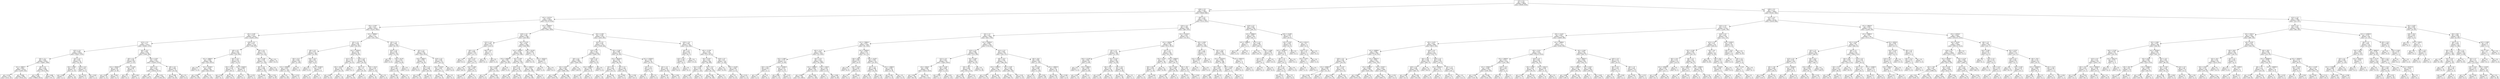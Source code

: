 digraph Tree {
node [shape=box, fontname="helvetica"] ;
edge [fontname="helvetica"] ;
0 [label="x[7] <= 0.5\ngini = 0.244\nsamples = 58645\nvalue = [50295, 8350]"] ;
1 [label="x[20] <= 0.5\ngini = 0.324\nsamples = 33821\nvalue = [26954, 6867]"] ;
0 -> 1 [labeldistance=2.5, labelangle=45, headlabel="True"] ;
2 [label="x[3] <= 12175.0\ngini = 0.254\nsamples = 30295\nvalue = [25779, 4516]"] ;
1 -> 2 ;
3 [label="x[4] <= 15.98\ngini = 0.19\nsamples = 24974\nvalue = [22312, 2662]"] ;
2 -> 3 ;
4 [label="x[5] <= 0.305\ngini = 0.173\nsamples = 24553\nvalue = [22209, 2344]"] ;
3 -> 4 ;
5 [label="x[13] <= 0.5\ngini = 0.11\nsamples = 23433\nvalue = [22063, 1370]"] ;
4 -> 5 ;
6 [label="x[21] <= 0.5\ngini = 0.094\nsamples = 21691\nvalue = [20617, 1074]"] ;
5 -> 6 ;
7 [label="x[4] <= 11.1\ngini = 0.092\nsamples = 21655\nvalue = [20607, 1048]"] ;
6 -> 7 ;
8 [label="x[1] <= 34897.5\ngini = 0.063\nsamples = 12274\nvalue = [11872, 402]"] ;
7 -> 8 ;
9 [label="gini = 0.134\nsamples = 2319\nvalue = [2152, 167]"] ;
8 -> 9 ;
10 [label="gini = 0.046\nsamples = 9955\nvalue = [9720, 235]"] ;
8 -> 10 ;
11 [label="x[9] <= 0.5\ngini = 0.128\nsamples = 9381\nvalue = [8735, 646]"] ;
7 -> 11 ;
12 [label="gini = 0.138\nsamples = 8631\nvalue = [7988.0, 643.0]"] ;
11 -> 12 ;
13 [label="gini = 0.008\nsamples = 750\nvalue = [747, 3]"] ;
11 -> 13 ;
14 [label="x[2] <= 2.5\ngini = 0.401\nsamples = 36\nvalue = [10, 26]"] ;
6 -> 14 ;
15 [label="x[5] <= 0.095\ngini = 0.147\nsamples = 25\nvalue = [2, 23]"] ;
14 -> 15 ;
16 [label="gini = 0.408\nsamples = 7\nvalue = [2, 5]"] ;
15 -> 16 ;
17 [label="gini = 0.0\nsamples = 18\nvalue = [0, 18]"] ;
15 -> 17 ;
18 [label="x[14] <= 0.5\ngini = 0.397\nsamples = 11\nvalue = [8, 3]"] ;
14 -> 18 ;
19 [label="gini = 0.219\nsamples = 8\nvalue = [7, 1]"] ;
18 -> 19 ;
20 [label="gini = 0.444\nsamples = 3\nvalue = [1, 2]"] ;
18 -> 20 ;
21 [label="x[0] <= 23.5\ngini = 0.282\nsamples = 1742\nvalue = [1446, 296]"] ;
5 -> 21 ;
22 [label="x[9] <= 0.5\ngini = 0.185\nsamples = 68\nvalue = [7, 61]"] ;
21 -> 22 ;
23 [label="x[1] <= 59500.0\ngini = 0.146\nsamples = 63\nvalue = [5, 58]"] ;
22 -> 23 ;
24 [label="gini = 0.038\nsamples = 52\nvalue = [1, 51]"] ;
23 -> 24 ;
25 [label="gini = 0.463\nsamples = 11\nvalue = [4, 7]"] ;
23 -> 25 ;
26 [label="x[4] <= 11.835\ngini = 0.48\nsamples = 5\nvalue = [2, 3]"] ;
22 -> 26 ;
27 [label="gini = 0.0\nsamples = 2\nvalue = [0, 2]"] ;
26 -> 27 ;
28 [label="gini = 0.444\nsamples = 3\nvalue = [2, 1]"] ;
26 -> 28 ;
29 [label="x[5] <= 0.255\ngini = 0.241\nsamples = 1674\nvalue = [1439.0, 235.0]"] ;
21 -> 29 ;
30 [label="x[10] <= 0.5\ngini = 0.222\nsamples = 1627\nvalue = [1420.0, 207.0]"] ;
29 -> 30 ;
31 [label="gini = 0.0\nsamples = 224\nvalue = [224, 0]"] ;
30 -> 31 ;
32 [label="gini = 0.252\nsamples = 1403\nvalue = [1196, 207]"] ;
30 -> 32 ;
33 [label="x[9] <= 0.5\ngini = 0.482\nsamples = 47\nvalue = [19, 28]"] ;
29 -> 33 ;
34 [label="gini = 0.388\nsamples = 38\nvalue = [10, 28]"] ;
33 -> 34 ;
35 [label="gini = 0.0\nsamples = 9\nvalue = [9, 0]"] ;
33 -> 35 ;
36 [label="x[16] <= 0.5\ngini = 0.227\nsamples = 1120\nvalue = [146, 974]"] ;
4 -> 36 ;
37 [label="x[9] <= 0.5\ngini = 0.194\nsamples = 947\nvalue = [103, 844]"] ;
36 -> 37 ;
38 [label="x[1] <= 10800.0\ngini = 0.065\nsamples = 864\nvalue = [29.0, 835.0]"] ;
37 -> 38 ;
39 [label="gini = 0.0\nsamples = 1\nvalue = [1, 0]"] ;
38 -> 39 ;
40 [label="x[1] <= 32700.0\ngini = 0.063\nsamples = 863\nvalue = [28.0, 835.0]"] ;
38 -> 40 ;
41 [label="gini = 0.042\nsamples = 691\nvalue = [15, 676]"] ;
40 -> 41 ;
42 [label="gini = 0.14\nsamples = 172\nvalue = [13, 159]"] ;
40 -> 42 ;
43 [label="x[0] <= 31.5\ngini = 0.193\nsamples = 83\nvalue = [74, 9]"] ;
37 -> 43 ;
44 [label="x[5] <= 0.315\ngini = 0.126\nsamples = 74\nvalue = [69, 5]"] ;
43 -> 44 ;
45 [label="gini = 0.444\nsamples = 9\nvalue = [6, 3]"] ;
44 -> 45 ;
46 [label="gini = 0.06\nsamples = 65\nvalue = [63, 2]"] ;
44 -> 46 ;
47 [label="x[1] <= 25200.0\ngini = 0.494\nsamples = 9\nvalue = [5, 4]"] ;
43 -> 47 ;
48 [label="gini = 0.0\nsamples = 3\nvalue = [0, 3]"] ;
47 -> 48 ;
49 [label="gini = 0.278\nsamples = 6\nvalue = [5, 1]"] ;
47 -> 49 ;
50 [label="x[9] <= 0.5\ngini = 0.374\nsamples = 173\nvalue = [43, 130]"] ;
36 -> 50 ;
51 [label="x[5] <= 0.365\ngini = 0.144\nsamples = 141\nvalue = [11, 130]"] ;
50 -> 51 ;
52 [label="x[0] <= 21.5\ngini = 0.188\nsamples = 105\nvalue = [11, 94]"] ;
51 -> 52 ;
53 [label="gini = 0.444\nsamples = 3\nvalue = [2, 1]"] ;
52 -> 53 ;
54 [label="gini = 0.161\nsamples = 102\nvalue = [9, 93]"] ;
52 -> 54 ;
55 [label="gini = 0.0\nsamples = 36\nvalue = [0, 36]"] ;
51 -> 55 ;
56 [label="gini = 0.0\nsamples = 32\nvalue = [32, 0]"] ;
50 -> 56 ;
57 [label="x[1] <= 49990.0\ngini = 0.37\nsamples = 421\nvalue = [103, 318]"] ;
3 -> 57 ;
58 [label="x[2] <= 2.5\ngini = 0.238\nsamples = 261\nvalue = [36, 225]"] ;
57 -> 58 ;
59 [label="x[9] <= 0.5\ngini = 0.071\nsamples = 162\nvalue = [6, 156]"] ;
58 -> 59 ;
60 [label="x[0] <= 57.5\ngini = 0.026\nsamples = 152\nvalue = [2, 150]"] ;
59 -> 60 ;
61 [label="x[1] <= 47000.0\ngini = 0.013\nsamples = 151\nvalue = [1, 150]"] ;
60 -> 61 ;
62 [label="gini = 0.0\nsamples = 143\nvalue = [0, 143]"] ;
61 -> 62 ;
63 [label="gini = 0.219\nsamples = 8\nvalue = [1, 7]"] ;
61 -> 63 ;
64 [label="gini = 0.0\nsamples = 1\nvalue = [1, 0]"] ;
60 -> 64 ;
65 [label="x[0] <= 22.5\ngini = 0.48\nsamples = 10\nvalue = [4, 6]"] ;
59 -> 65 ;
66 [label="gini = 0.0\nsamples = 3\nvalue = [3, 0]"] ;
65 -> 66 ;
67 [label="x[1] <= 41100.0\ngini = 0.245\nsamples = 7\nvalue = [1, 6]"] ;
65 -> 67 ;
68 [label="gini = 0.0\nsamples = 6\nvalue = [0, 6]"] ;
67 -> 68 ;
69 [label="gini = 0.0\nsamples = 1\nvalue = [1, 0]"] ;
67 -> 69 ;
70 [label="x[1] <= 37450.0\ngini = 0.422\nsamples = 99\nvalue = [30, 69]"] ;
58 -> 70 ;
71 [label="x[11] <= 0.5\ngini = 0.315\nsamples = 51\nvalue = [10, 41]"] ;
70 -> 71 ;
72 [label="x[4] <= 18.515\ngini = 0.351\nsamples = 44\nvalue = [10, 34]"] ;
71 -> 72 ;
73 [label="gini = 0.461\nsamples = 25\nvalue = [9, 16]"] ;
72 -> 73 ;
74 [label="gini = 0.1\nsamples = 19\nvalue = [1, 18]"] ;
72 -> 74 ;
75 [label="gini = 0.0\nsamples = 7\nvalue = [0, 7]"] ;
71 -> 75 ;
76 [label="x[14] <= 0.5\ngini = 0.486\nsamples = 48\nvalue = [20, 28]"] ;
70 -> 76 ;
77 [label="x[9] <= 0.5\ngini = 0.5\nsamples = 37\nvalue = [19, 18]"] ;
76 -> 77 ;
78 [label="gini = 0.498\nsamples = 34\nvalue = [16, 18]"] ;
77 -> 78 ;
79 [label="gini = 0.0\nsamples = 3\nvalue = [3, 0]"] ;
77 -> 79 ;
80 [label="x[4] <= 19.16\ngini = 0.165\nsamples = 11\nvalue = [1, 10]"] ;
76 -> 80 ;
81 [label="gini = 0.0\nsamples = 10\nvalue = [0, 10]"] ;
80 -> 81 ;
82 [label="gini = 0.0\nsamples = 1\nvalue = [1, 0]"] ;
80 -> 82 ;
83 [label="x[2] <= 2.5\ngini = 0.487\nsamples = 160\nvalue = [67, 93]"] ;
57 -> 83 ;
84 [label="x[10] <= 0.5\ngini = 0.299\nsamples = 60\nvalue = [11, 49]"] ;
83 -> 84 ;
85 [label="gini = 0.0\nsamples = 3\nvalue = [3, 0]"] ;
84 -> 85 ;
86 [label="x[4] <= 20.79\ngini = 0.241\nsamples = 57\nvalue = [8, 49]"] ;
84 -> 86 ;
87 [label="x[14] <= 0.5\ngini = 0.168\nsamples = 54\nvalue = [5, 49]"] ;
86 -> 87 ;
88 [label="gini = 0.206\nsamples = 43\nvalue = [5, 38]"] ;
87 -> 88 ;
89 [label="gini = 0.0\nsamples = 11\nvalue = [0, 11]"] ;
87 -> 89 ;
90 [label="gini = 0.0\nsamples = 3\nvalue = [3, 0]"] ;
86 -> 90 ;
91 [label="x[2] <= 5.5\ngini = 0.493\nsamples = 100\nvalue = [56.0, 44.0]"] ;
83 -> 91 ;
92 [label="x[3] <= 4900.0\ngini = 0.452\nsamples = 55\nvalue = [36, 19]"] ;
91 -> 92 ;
93 [label="gini = 0.0\nsamples = 8\nvalue = [8, 0]"] ;
92 -> 93 ;
94 [label="x[11] <= 0.5\ngini = 0.482\nsamples = 47\nvalue = [28, 19]"] ;
92 -> 94 ;
95 [label="gini = 0.426\nsamples = 39\nvalue = [27, 12]"] ;
94 -> 95 ;
96 [label="gini = 0.219\nsamples = 8\nvalue = [1, 7]"] ;
94 -> 96 ;
97 [label="x[14] <= 0.5\ngini = 0.494\nsamples = 45\nvalue = [20, 25]"] ;
91 -> 97 ;
98 [label="x[4] <= 19.555\ngini = 0.497\nsamples = 37\nvalue = [20, 17]"] ;
97 -> 98 ;
99 [label="gini = 0.484\nsamples = 34\nvalue = [20, 14]"] ;
98 -> 99 ;
100 [label="gini = 0.0\nsamples = 3\nvalue = [0, 3]"] ;
98 -> 100 ;
101 [label="gini = 0.0\nsamples = 8\nvalue = [0, 8]"] ;
97 -> 101 ;
102 [label="x[1] <= 49004.0\ngini = 0.454\nsamples = 5321\nvalue = [3467, 1854]"] ;
2 -> 102 ;
103 [label="x[10] <= 0.5\ngini = 0.308\nsamples = 1188\nvalue = [226, 962]"] ;
102 -> 103 ;
104 [label="x[11] <= 0.5\ngini = 0.063\nsamples = 122\nvalue = [118, 4]"] ;
103 -> 104 ;
105 [label="x[9] <= 0.5\ngini = 0.049\nsamples = 120\nvalue = [117, 3]"] ;
104 -> 105 ;
106 [label="gini = 0.0\nsamples = 2\nvalue = [0, 2]"] ;
105 -> 106 ;
107 [label="x[12] <= 0.5\ngini = 0.017\nsamples = 118\nvalue = [117, 1]"] ;
105 -> 107 ;
108 [label="gini = 0.0\nsamples = 84\nvalue = [84, 0]"] ;
107 -> 108 ;
109 [label="x[5] <= 0.285\ngini = 0.057\nsamples = 34\nvalue = [33, 1]"] ;
107 -> 109 ;
110 [label="gini = 0.444\nsamples = 3\nvalue = [2, 1]"] ;
109 -> 110 ;
111 [label="gini = 0.0\nsamples = 31\nvalue = [31, 0]"] ;
109 -> 111 ;
112 [label="x[0] <= 24.5\ngini = 0.5\nsamples = 2\nvalue = [1, 1]"] ;
104 -> 112 ;
113 [label="gini = 0.0\nsamples = 1\nvalue = [0, 1]"] ;
112 -> 113 ;
114 [label="gini = 0.0\nsamples = 1\nvalue = [1, 0]"] ;
112 -> 114 ;
115 [label="x[4] <= 15.475\ngini = 0.182\nsamples = 1066\nvalue = [108, 958]"] ;
103 -> 115 ;
116 [label="x[1] <= 41950.0\ngini = 0.193\nsamples = 988\nvalue = [107, 881]"] ;
115 -> 116 ;
117 [label="x[3] <= 25000.0\ngini = 0.06\nsamples = 518\nvalue = [16, 502]"] ;
116 -> 117 ;
118 [label="x[5] <= 0.305\ngini = 0.056\nsamples = 517\nvalue = [15, 502]"] ;
117 -> 118 ;
119 [label="gini = 0.0\nsamples = 2\nvalue = [2, 0]"] ;
118 -> 119 ;
120 [label="gini = 0.049\nsamples = 515\nvalue = [13, 502]"] ;
118 -> 120 ;
121 [label="gini = 0.0\nsamples = 1\nvalue = [1, 0]"] ;
117 -> 121 ;
122 [label="x[5] <= 0.305\ngini = 0.312\nsamples = 470\nvalue = [91, 379]"] ;
116 -> 122 ;
123 [label="x[19] <= 0.5\ngini = 0.278\nsamples = 84\nvalue = [70, 14]"] ;
122 -> 123 ;
124 [label="gini = 0.18\nsamples = 60\nvalue = [54, 6]"] ;
123 -> 124 ;
125 [label="gini = 0.444\nsamples = 24\nvalue = [16, 8]"] ;
123 -> 125 ;
126 [label="x[3] <= 24875.0\ngini = 0.103\nsamples = 386\nvalue = [21, 365]"] ;
122 -> 126 ;
127 [label="gini = 0.098\nsamples = 385\nvalue = [20, 365]"] ;
126 -> 127 ;
128 [label="gini = 0.0\nsamples = 1\nvalue = [1, 0]"] ;
126 -> 128 ;
129 [label="x[4] <= 20.255\ngini = 0.025\nsamples = 78\nvalue = [1, 77]"] ;
115 -> 129 ;
130 [label="gini = 0.0\nsamples = 75\nvalue = [0, 75]"] ;
129 -> 130 ;
131 [label="x[1] <= 35502.0\ngini = 0.444\nsamples = 3\nvalue = [1, 2]"] ;
129 -> 131 ;
132 [label="gini = 0.0\nsamples = 1\nvalue = [1, 0]"] ;
131 -> 132 ;
133 [label="gini = 0.0\nsamples = 2\nvalue = [0, 2]"] ;
131 -> 133 ;
134 [label="x[5] <= 0.305\ngini = 0.338\nsamples = 4133\nvalue = [3241, 892]"] ;
102 -> 134 ;
135 [label="x[21] <= 0.5\ngini = 0.144\nsamples = 3373\nvalue = [3109, 264]"] ;
134 -> 135 ;
136 [label="x[22] <= 0.5\ngini = 0.104\nsamples = 3226\nvalue = [3048, 178]"] ;
135 -> 136 ;
137 [label="x[9] <= 0.5\ngini = 0.098\nsamples = 3205\nvalue = [3039, 166]"] ;
136 -> 137 ;
138 [label="x[5] <= 0.255\ngini = 0.109\nsamples = 2861\nvalue = [2695, 166]"] ;
137 -> 138 ;
139 [label="gini = 0.082\nsamples = 2165\nvalue = [2072, 93]"] ;
138 -> 139 ;
140 [label="gini = 0.188\nsamples = 696\nvalue = [623, 73]"] ;
138 -> 140 ;
141 [label="gini = 0.0\nsamples = 344\nvalue = [344, 0]"] ;
137 -> 141 ;
142 [label="x[16] <= 0.5\ngini = 0.49\nsamples = 21\nvalue = [9, 12]"] ;
136 -> 142 ;
143 [label="x[1] <= 94000.0\ngini = 0.444\nsamples = 18\nvalue = [6, 12]"] ;
142 -> 143 ;
144 [label="gini = 0.142\nsamples = 13\nvalue = [1, 12]"] ;
143 -> 144 ;
145 [label="gini = 0.0\nsamples = 5\nvalue = [5, 0]"] ;
143 -> 145 ;
146 [label="gini = 0.0\nsamples = 3\nvalue = [3, 0]"] ;
142 -> 146 ;
147 [label="x[5] <= 0.245\ngini = 0.486\nsamples = 147\nvalue = [61, 86]"] ;
135 -> 147 ;
148 [label="x[1] <= 98120.0\ngini = 0.497\nsamples = 85\nvalue = [46, 39]"] ;
147 -> 148 ;
149 [label="x[2] <= 2.5\ngini = 0.465\nsamples = 49\nvalue = [18, 31]"] ;
148 -> 149 ;
150 [label="gini = 0.1\nsamples = 19\nvalue = [1, 18]"] ;
149 -> 150 ;
151 [label="gini = 0.491\nsamples = 30\nvalue = [17, 13]"] ;
149 -> 151 ;
152 [label="x[2] <= 2.5\ngini = 0.346\nsamples = 36\nvalue = [28, 8]"] ;
148 -> 152 ;
153 [label="gini = 0.494\nsamples = 9\nvalue = [4, 5]"] ;
152 -> 153 ;
154 [label="gini = 0.198\nsamples = 27\nvalue = [24, 3]"] ;
152 -> 154 ;
155 [label="x[1] <= 53500.0\ngini = 0.367\nsamples = 62\nvalue = [15, 47]"] ;
147 -> 155 ;
156 [label="x[2] <= 1.5\ngini = 0.278\nsamples = 6\nvalue = [5, 1]"] ;
155 -> 156 ;
157 [label="gini = 0.0\nsamples = 1\nvalue = [0, 1]"] ;
156 -> 157 ;
158 [label="gini = 0.0\nsamples = 5\nvalue = [5, 0]"] ;
156 -> 158 ;
159 [label="x[2] <= 3.5\ngini = 0.293\nsamples = 56\nvalue = [10, 46]"] ;
155 -> 159 ;
160 [label="gini = 0.149\nsamples = 37\nvalue = [3, 34]"] ;
159 -> 160 ;
161 [label="gini = 0.465\nsamples = 19\nvalue = [7, 12]"] ;
159 -> 161 ;
162 [label="x[10] <= 0.5\ngini = 0.287\nsamples = 760\nvalue = [132, 628]"] ;
134 -> 162 ;
163 [label="x[6] <= 2.5\ngini = 0.024\nsamples = 82\nvalue = [81, 1]"] ;
162 -> 163 ;
164 [label="x[21] <= 0.5\ngini = 0.198\nsamples = 9\nvalue = [8, 1]"] ;
163 -> 164 ;
165 [label="gini = 0.0\nsamples = 8\nvalue = [8, 0]"] ;
164 -> 165 ;
166 [label="gini = 0.0\nsamples = 1\nvalue = [0, 1]"] ;
164 -> 166 ;
167 [label="gini = 0.0\nsamples = 73\nvalue = [73, 0]"] ;
163 -> 167 ;
168 [label="x[4] <= 13.795\ngini = 0.139\nsamples = 678\nvalue = [51.0, 627.0]"] ;
162 -> 168 ;
169 [label="x[4] <= 9.535\ngini = 0.163\nsamples = 548\nvalue = [49, 499]"] ;
168 -> 169 ;
170 [label="x[5] <= 0.435\ngini = 0.104\nsamples = 127\nvalue = [7, 120]"] ;
169 -> 170 ;
171 [label="gini = 0.066\nsamples = 117\nvalue = [4, 113]"] ;
170 -> 171 ;
172 [label="gini = 0.42\nsamples = 10\nvalue = [3, 7]"] ;
170 -> 172 ;
173 [label="x[2] <= 13.5\ngini = 0.18\nsamples = 421\nvalue = [42, 379]"] ;
169 -> 173 ;
174 [label="gini = 0.186\nsamples = 404\nvalue = [42, 362]"] ;
173 -> 174 ;
175 [label="gini = 0.0\nsamples = 17\nvalue = [0, 17]"] ;
173 -> 175 ;
176 [label="x[19] <= 0.5\ngini = 0.03\nsamples = 130\nvalue = [2, 128]"] ;
168 -> 176 ;
177 [label="gini = 0.0\nsamples = 83\nvalue = [0, 83]"] ;
176 -> 177 ;
178 [label="x[4] <= 14.265\ngini = 0.081\nsamples = 47\nvalue = [2, 45]"] ;
176 -> 178 ;
179 [label="gini = 0.0\nsamples = 32\nvalue = [0, 32]"] ;
178 -> 179 ;
180 [label="gini = 0.231\nsamples = 15\nvalue = [2, 13]"] ;
178 -> 180 ;
181 [label="x[9] <= 0.5\ngini = 0.444\nsamples = 3526\nvalue = [1175, 2351]"] ;
1 -> 181 ;
182 [label="x[14] <= 0.5\ngini = 0.398\nsamples = 3226\nvalue = [885, 2341]"] ;
181 -> 182 ;
183 [label="x[2] <= 2.5\ngini = 0.43\nsamples = 2609\nvalue = [815, 1794]"] ;
182 -> 183 ;
184 [label="x[1] <= 74900.0\ngini = 0.072\nsamples = 1208\nvalue = [45, 1163]"] ;
183 -> 184 ;
185 [label="x[4] <= 13.77\ngini = 0.042\nsamples = 1075\nvalue = [23, 1052]"] ;
184 -> 185 ;
186 [label="x[5] <= 0.085\ngini = 0.171\nsamples = 53\nvalue = [5, 48]"] ;
185 -> 186 ;
187 [label="x[0] <= 43.5\ngini = 0.444\nsamples = 3\nvalue = [2, 1]"] ;
186 -> 187 ;
188 [label="gini = 0.0\nsamples = 2\nvalue = [2, 0]"] ;
187 -> 188 ;
189 [label="gini = 0.0\nsamples = 1\nvalue = [0, 1]"] ;
187 -> 189 ;
190 [label="x[1] <= 52400.0\ngini = 0.113\nsamples = 50\nvalue = [3, 47]"] ;
186 -> 190 ;
191 [label="gini = 0.046\nsamples = 42\nvalue = [1, 41]"] ;
190 -> 191 ;
192 [label="gini = 0.375\nsamples = 8\nvalue = [2, 6]"] ;
190 -> 192 ;
193 [label="x[0] <= 37.5\ngini = 0.035\nsamples = 1022\nvalue = [18, 1004]"] ;
185 -> 193 ;
194 [label="x[1] <= 39998.0\ngini = 0.028\nsamples = 930\nvalue = [13, 917]"] ;
193 -> 194 ;
195 [label="gini = 0.008\nsamples = 491\nvalue = [2.0, 489.0]"] ;
194 -> 195 ;
196 [label="gini = 0.049\nsamples = 439\nvalue = [11, 428]"] ;
194 -> 196 ;
197 [label="x[3] <= 1100.0\ngini = 0.103\nsamples = 92\nvalue = [5, 87]"] ;
193 -> 197 ;
198 [label="gini = 0.5\nsamples = 2\nvalue = [1, 1]"] ;
197 -> 198 ;
199 [label="gini = 0.085\nsamples = 90\nvalue = [4, 86]"] ;
197 -> 199 ;
200 [label="x[1] <= 76500.0\ngini = 0.276\nsamples = 133\nvalue = [22, 111]"] ;
184 -> 200 ;
201 [label="x[0] <= 28.0\ngini = 0.444\nsamples = 12\nvalue = [8, 4]"] ;
200 -> 201 ;
202 [label="gini = 0.0\nsamples = 6\nvalue = [6, 0]"] ;
201 -> 202 ;
203 [label="x[4] <= 15.97\ngini = 0.444\nsamples = 6\nvalue = [2, 4]"] ;
201 -> 203 ;
204 [label="gini = 0.0\nsamples = 3\nvalue = [0, 3]"] ;
203 -> 204 ;
205 [label="gini = 0.444\nsamples = 3\nvalue = [2, 1]"] ;
203 -> 205 ;
206 [label="x[4] <= 14.875\ngini = 0.205\nsamples = 121\nvalue = [14, 107]"] ;
200 -> 206 ;
207 [label="x[2] <= 1.5\ngini = 0.388\nsamples = 38\nvalue = [10, 28]"] ;
206 -> 207 ;
208 [label="gini = 0.48\nsamples = 20\nvalue = [8, 12]"] ;
207 -> 208 ;
209 [label="gini = 0.198\nsamples = 18\nvalue = [2, 16]"] ;
207 -> 209 ;
210 [label="x[3] <= 13900.0\ngini = 0.092\nsamples = 83\nvalue = [4, 79]"] ;
206 -> 210 ;
211 [label="gini = 0.198\nsamples = 36\nvalue = [4, 32]"] ;
210 -> 211 ;
212 [label="gini = 0.0\nsamples = 47\nvalue = [0, 47]"] ;
210 -> 212 ;
213 [label="x[1] <= 44954.0\ngini = 0.495\nsamples = 1401\nvalue = [770, 631]"] ;
183 -> 213 ;
214 [label="x[15] <= 0.5\ngini = 0.468\nsamples = 469\nvalue = [175, 294]"] ;
213 -> 214 ;
215 [label="x[11] <= 0.5\ngini = 0.422\nsamples = 357\nvalue = [108.0, 249.0]"] ;
214 -> 215 ;
216 [label="x[3] <= 9250.0\ngini = 0.496\nsamples = 231\nvalue = [105.0, 126.0]"] ;
215 -> 216 ;
217 [label="gini = 0.492\nsamples = 160\nvalue = [90, 70]"] ;
216 -> 217 ;
218 [label="gini = 0.333\nsamples = 71\nvalue = [15.0, 56.0]"] ;
216 -> 218 ;
219 [label="x[4] <= 12.89\ngini = 0.046\nsamples = 126\nvalue = [3, 123]"] ;
215 -> 219 ;
220 [label="gini = 0.444\nsamples = 3\nvalue = [1, 2]"] ;
219 -> 220 ;
221 [label="gini = 0.032\nsamples = 123\nvalue = [2, 121]"] ;
219 -> 221 ;
222 [label="x[5] <= 0.305\ngini = 0.481\nsamples = 112\nvalue = [67, 45]"] ;
214 -> 222 ;
223 [label="x[0] <= 34.5\ngini = 0.409\nsamples = 94\nvalue = [67.0, 27.0]"] ;
222 -> 223 ;
224 [label="gini = 0.439\nsamples = 80\nvalue = [54, 26]"] ;
223 -> 224 ;
225 [label="gini = 0.133\nsamples = 14\nvalue = [13, 1]"] ;
223 -> 225 ;
226 [label="gini = 0.0\nsamples = 18\nvalue = [0, 18]"] ;
222 -> 226 ;
227 [label="x[11] <= 0.5\ngini = 0.462\nsamples = 932\nvalue = [595, 337]"] ;
213 -> 227 ;
228 [label="x[0] <= 23.5\ngini = 0.362\nsamples = 771\nvalue = [588, 183]"] ;
227 -> 228 ;
229 [label="x[3] <= 15500.0\ngini = 0.43\nsamples = 182\nvalue = [125, 57]"] ;
228 -> 229 ;
230 [label="gini = 0.334\nsamples = 146\nvalue = [115, 31]"] ;
229 -> 230 ;
231 [label="gini = 0.401\nsamples = 36\nvalue = [10, 26]"] ;
229 -> 231 ;
232 [label="x[5] <= 0.305\ngini = 0.336\nsamples = 589\nvalue = [463, 126]"] ;
228 -> 232 ;
233 [label="gini = 0.236\nsamples = 533\nvalue = [460, 73]"] ;
232 -> 233 ;
234 [label="gini = 0.101\nsamples = 56\nvalue = [3, 53]"] ;
232 -> 234 ;
235 [label="x[0] <= 29.5\ngini = 0.083\nsamples = 161\nvalue = [7, 154]"] ;
227 -> 235 ;
236 [label="x[5] <= 0.105\ngini = 0.048\nsamples = 121\nvalue = [3, 118]"] ;
235 -> 236 ;
237 [label="gini = 0.114\nsamples = 33\nvalue = [2, 31]"] ;
236 -> 237 ;
238 [label="gini = 0.022\nsamples = 88\nvalue = [1, 87]"] ;
236 -> 238 ;
239 [label="x[3] <= 18000.0\ngini = 0.18\nsamples = 40\nvalue = [4, 36]"] ;
235 -> 239 ;
240 [label="gini = 0.128\nsamples = 29\nvalue = [2, 27]"] ;
239 -> 240 ;
241 [label="gini = 0.298\nsamples = 11\nvalue = [2, 9]"] ;
239 -> 241 ;
242 [label="x[1] <= 51156.0\ngini = 0.201\nsamples = 617\nvalue = [70, 547]"] ;
182 -> 242 ;
243 [label="x[1] <= 35658.0\ngini = 0.245\nsamples = 398\nvalue = [57.0, 341.0]"] ;
242 -> 243 ;
244 [label="x[2] <= 2.5\ngini = 0.139\nsamples = 200\nvalue = [15, 185]"] ;
243 -> 244 ;
245 [label="x[4] <= 12.545\ngini = 0.063\nsamples = 92\nvalue = [3, 89]"] ;
244 -> 245 ;
246 [label="gini = 0.0\nsamples = 1\nvalue = [1, 0]"] ;
245 -> 246 ;
247 [label="x[3] <= 9900.0\ngini = 0.043\nsamples = 91\nvalue = [2, 89]"] ;
245 -> 247 ;
248 [label="gini = 0.027\nsamples = 74\nvalue = [1, 73]"] ;
247 -> 248 ;
249 [label="gini = 0.111\nsamples = 17\nvalue = [1, 16]"] ;
247 -> 249 ;
250 [label="x[5] <= 0.175\ngini = 0.198\nsamples = 108\nvalue = [12, 96]"] ;
244 -> 250 ;
251 [label="x[0] <= 25.5\ngini = 0.34\nsamples = 46\nvalue = [10, 36]"] ;
250 -> 251 ;
252 [label="gini = 0.077\nsamples = 25\nvalue = [1, 24]"] ;
251 -> 252 ;
253 [label="gini = 0.49\nsamples = 21\nvalue = [9, 12]"] ;
251 -> 253 ;
254 [label="x[2] <= 15.5\ngini = 0.062\nsamples = 62\nvalue = [2, 60]"] ;
250 -> 254 ;
255 [label="gini = 0.033\nsamples = 60\nvalue = [1, 59]"] ;
254 -> 255 ;
256 [label="gini = 0.5\nsamples = 2\nvalue = [1, 1]"] ;
254 -> 256 ;
257 [label="x[2] <= 2.5\ngini = 0.334\nsamples = 198\nvalue = [42, 156]"] ;
243 -> 257 ;
258 [label="x[5] <= 0.135\ngini = 0.07\nsamples = 82\nvalue = [3, 79]"] ;
257 -> 258 ;
259 [label="x[0] <= 26.5\ngini = 0.236\nsamples = 22\nvalue = [3, 19]"] ;
258 -> 259 ;
260 [label="gini = 0.0\nsamples = 13\nvalue = [0, 13]"] ;
259 -> 260 ;
261 [label="gini = 0.444\nsamples = 9\nvalue = [3, 6]"] ;
259 -> 261 ;
262 [label="gini = 0.0\nsamples = 60\nvalue = [0, 60]"] ;
258 -> 262 ;
263 [label="x[3] <= 10400.0\ngini = 0.446\nsamples = 116\nvalue = [39, 77]"] ;
257 -> 263 ;
264 [label="x[5] <= 0.265\ngini = 0.487\nsamples = 86\nvalue = [36, 50]"] ;
263 -> 264 ;
265 [label="gini = 0.472\nsamples = 81\nvalue = [31, 50]"] ;
264 -> 265 ;
266 [label="gini = 0.0\nsamples = 5\nvalue = [5, 0]"] ;
264 -> 266 ;
267 [label="x[0] <= 36.5\ngini = 0.18\nsamples = 30\nvalue = [3, 27]"] ;
263 -> 267 ;
268 [label="gini = 0.071\nsamples = 27\nvalue = [1, 26]"] ;
267 -> 268 ;
269 [label="gini = 0.444\nsamples = 3\nvalue = [2, 1]"] ;
267 -> 269 ;
270 [label="x[5] <= 0.045\ngini = 0.112\nsamples = 219\nvalue = [13, 206]"] ;
242 -> 270 ;
271 [label="x[6] <= 3.5\ngini = 0.408\nsamples = 7\nvalue = [2, 5]"] ;
270 -> 271 ;
272 [label="x[3] <= 2750.0\ngini = 0.444\nsamples = 3\nvalue = [2, 1]"] ;
271 -> 272 ;
273 [label="gini = 0.0\nsamples = 1\nvalue = [0, 1]"] ;
272 -> 273 ;
274 [label="gini = 0.0\nsamples = 2\nvalue = [2, 0]"] ;
272 -> 274 ;
275 [label="gini = 0.0\nsamples = 4\nvalue = [0, 4]"] ;
271 -> 275 ;
276 [label="x[2] <= 14.5\ngini = 0.098\nsamples = 212\nvalue = [11, 201]"] ;
270 -> 276 ;
277 [label="x[1] <= 110150.0\ngini = 0.083\nsamples = 208\nvalue = [9, 199]"] ;
276 -> 277 ;
278 [label="x[0] <= 50.0\ngini = 0.075\nsamples = 205\nvalue = [8, 197]"] ;
277 -> 278 ;
279 [label="gini = 0.067\nsamples = 201\nvalue = [7, 194]"] ;
278 -> 279 ;
280 [label="gini = 0.375\nsamples = 4\nvalue = [1, 3]"] ;
278 -> 280 ;
281 [label="x[4] <= 15.48\ngini = 0.444\nsamples = 3\nvalue = [1, 2]"] ;
277 -> 281 ;
282 [label="gini = 0.0\nsamples = 2\nvalue = [0, 2]"] ;
281 -> 282 ;
283 [label="gini = 0.0\nsamples = 1\nvalue = [1, 0]"] ;
281 -> 283 ;
284 [label="x[1] <= 60552.0\ngini = 0.5\nsamples = 4\nvalue = [2, 2]"] ;
276 -> 284 ;
285 [label="gini = 0.0\nsamples = 2\nvalue = [0, 2]"] ;
284 -> 285 ;
286 [label="gini = 0.0\nsamples = 2\nvalue = [2, 0]"] ;
284 -> 286 ;
287 [label="x[14] <= 0.5\ngini = 0.064\nsamples = 300\nvalue = [290, 10]"] ;
181 -> 287 ;
288 [label="x[1] <= 18960.0\ngini = 0.015\nsamples = 263\nvalue = [261, 2]"] ;
287 -> 288 ;
289 [label="x[1] <= 15960.0\ngini = 0.5\nsamples = 2\nvalue = [1, 1]"] ;
288 -> 289 ;
290 [label="gini = 0.0\nsamples = 1\nvalue = [1, 0]"] ;
289 -> 290 ;
291 [label="gini = 0.0\nsamples = 1\nvalue = [0, 1]"] ;
289 -> 291 ;
292 [label="x[11] <= 0.5\ngini = 0.008\nsamples = 261\nvalue = [260, 1]"] ;
288 -> 292 ;
293 [label="gini = 0.0\nsamples = 231\nvalue = [231, 0]"] ;
292 -> 293 ;
294 [label="x[5] <= 0.085\ngini = 0.064\nsamples = 30\nvalue = [29, 1]"] ;
292 -> 294 ;
295 [label="x[2] <= 1.0\ngini = 0.245\nsamples = 7\nvalue = [6, 1]"] ;
294 -> 295 ;
296 [label="gini = 0.0\nsamples = 1\nvalue = [0, 1]"] ;
295 -> 296 ;
297 [label="gini = 0.0\nsamples = 6\nvalue = [6, 0]"] ;
295 -> 297 ;
298 [label="gini = 0.0\nsamples = 23\nvalue = [23, 0]"] ;
294 -> 298 ;
299 [label="x[4] <= 15.845\ngini = 0.339\nsamples = 37\nvalue = [29, 8]"] ;
287 -> 299 ;
300 [label="x[5] <= 0.355\ngini = 0.238\nsamples = 29\nvalue = [25, 4]"] ;
299 -> 300 ;
301 [label="x[1] <= 207362.5\ngini = 0.191\nsamples = 28\nvalue = [25, 3]"] ;
300 -> 301 ;
302 [label="x[6] <= 3.5\ngini = 0.137\nsamples = 27\nvalue = [25, 2]"] ;
301 -> 302 ;
303 [label="x[2] <= 5.0\ngini = 0.245\nsamples = 14\nvalue = [12, 2]"] ;
302 -> 303 ;
304 [label="gini = 0.375\nsamples = 8\nvalue = [6, 2]"] ;
303 -> 304 ;
305 [label="gini = 0.0\nsamples = 6\nvalue = [6, 0]"] ;
303 -> 305 ;
306 [label="gini = 0.0\nsamples = 13\nvalue = [13, 0]"] ;
302 -> 306 ;
307 [label="gini = 0.0\nsamples = 1\nvalue = [0, 1]"] ;
301 -> 307 ;
308 [label="gini = 0.0\nsamples = 1\nvalue = [0, 1]"] ;
300 -> 308 ;
309 [label="x[3] <= 6212.5\ngini = 0.5\nsamples = 8\nvalue = [4, 4]"] ;
299 -> 309 ;
310 [label="x[25] <= 0.5\ngini = 0.32\nsamples = 5\nvalue = [4, 1]"] ;
309 -> 310 ;
311 [label="x[5] <= 0.075\ngini = 0.5\nsamples = 2\nvalue = [1, 1]"] ;
310 -> 311 ;
312 [label="gini = 0.0\nsamples = 1\nvalue = [1, 0]"] ;
311 -> 312 ;
313 [label="gini = 0.0\nsamples = 1\nvalue = [0, 1]"] ;
311 -> 313 ;
314 [label="gini = 0.0\nsamples = 3\nvalue = [3, 0]"] ;
310 -> 314 ;
315 [label="gini = 0.0\nsamples = 3\nvalue = [0, 3]"] ;
309 -> 315 ;
316 [label="x[20] <= 0.5\ngini = 0.112\nsamples = 24824\nvalue = [23341, 1483]"] ;
0 -> 316 [labeldistance=2.5, labelangle=-45, headlabel="False"] ;
317 [label="x[17] <= 0.5\ngini = 0.07\nsamples = 23316\nvalue = [22470, 846]"] ;
316 -> 317 ;
318 [label="x[21] <= 0.5\ngini = 0.112\nsamples = 11741\nvalue = [11041, 700]"] ;
317 -> 318 ;
319 [label="x[4] <= 13.015\ngini = 0.097\nsamples = 11415\nvalue = [10829, 586]"] ;
318 -> 319 ;
320 [label="x[5] <= 0.275\ngini = 0.072\nsamples = 8803\nvalue = [8473, 330]"] ;
319 -> 320 ;
321 [label="x[1] <= 44098.0\ngini = 0.061\nsamples = 7987\nvalue = [7734, 253]"] ;
320 -> 321 ;
322 [label="x[24] <= 0.5\ngini = 0.149\nsamples = 765\nvalue = [703, 62]"] ;
321 -> 322 ;
323 [label="x[1] <= 43000.0\ngini = 0.369\nsamples = 41\nvalue = [31, 10]"] ;
322 -> 323 ;
324 [label="gini = 0.326\nsamples = 39\nvalue = [31.0, 8.0]"] ;
323 -> 324 ;
325 [label="gini = 0.0\nsamples = 2\nvalue = [0, 2]"] ;
323 -> 325 ;
326 [label="x[4] <= 11.07\ngini = 0.133\nsamples = 724\nvalue = [672, 52]"] ;
322 -> 326 ;
327 [label="gini = 0.051\nsamples = 381\nvalue = [371, 10]"] ;
326 -> 327 ;
328 [label="gini = 0.215\nsamples = 343\nvalue = [301, 42]"] ;
326 -> 328 ;
329 [label="x[1] <= 88027.5\ngini = 0.051\nsamples = 7222\nvalue = [7031, 191]"] ;
321 -> 329 ;
330 [label="x[1] <= 87994.0\ngini = 0.068\nsamples = 4553\nvalue = [4393, 160]"] ;
329 -> 330 ;
331 [label="gini = 0.066\nsamples = 4533\nvalue = [4379, 154]"] ;
330 -> 331 ;
332 [label="gini = 0.42\nsamples = 20\nvalue = [14, 6]"] ;
330 -> 332 ;
333 [label="x[3] <= 27187.5\ngini = 0.023\nsamples = 2669\nvalue = [2638, 31]"] ;
329 -> 333 ;
334 [label="gini = 0.02\nsamples = 2632\nvalue = [2605, 27]"] ;
333 -> 334 ;
335 [label="gini = 0.193\nsamples = 37\nvalue = [33, 4]"] ;
333 -> 335 ;
336 [label="x[16] <= 0.5\ngini = 0.171\nsamples = 816\nvalue = [739, 77]"] ;
320 -> 336 ;
337 [label="x[6] <= 14.5\ngini = 0.198\nsamples = 675\nvalue = [600, 75]"] ;
336 -> 337 ;
338 [label="x[24] <= 0.5\ngini = 0.208\nsamples = 635\nvalue = [560, 75]"] ;
337 -> 338 ;
339 [label="gini = 0.389\nsamples = 34\nvalue = [25, 9]"] ;
338 -> 339 ;
340 [label="gini = 0.196\nsamples = 601\nvalue = [535, 66]"] ;
338 -> 340 ;
341 [label="gini = 0.0\nsamples = 40\nvalue = [40, 0]"] ;
337 -> 341 ;
342 [label="x[18] <= 0.5\ngini = 0.028\nsamples = 141\nvalue = [139, 2]"] ;
336 -> 342 ;
343 [label="x[1] <= 69502.0\ngini = 0.133\nsamples = 14\nvalue = [13, 1]"] ;
342 -> 343 ;
344 [label="gini = 0.0\nsamples = 13\nvalue = [13, 0]"] ;
343 -> 344 ;
345 [label="gini = 0.0\nsamples = 1\nvalue = [0, 1]"] ;
343 -> 345 ;
346 [label="x[2] <= 1.5\ngini = 0.016\nsamples = 127\nvalue = [126, 1]"] ;
342 -> 346 ;
347 [label="gini = 0.117\nsamples = 16\nvalue = [15, 1]"] ;
346 -> 347 ;
348 [label="gini = 0.0\nsamples = 111\nvalue = [111, 0]"] ;
346 -> 348 ;
349 [label="x[1] <= 79699.5\ngini = 0.177\nsamples = 2612\nvalue = [2356, 256]"] ;
319 -> 349 ;
350 [label="x[4] <= 15.25\ngini = 0.232\nsamples = 1631\nvalue = [1412.0, 219.0]"] ;
349 -> 350 ;
351 [label="x[3] <= 26000.0\ngini = 0.211\nsamples = 1535\nvalue = [1351, 184]"] ;
350 -> 351 ;
352 [label="x[1] <= 37404.0\ngini = 0.209\nsamples = 1532\nvalue = [1350, 182]"] ;
351 -> 352 ;
353 [label="gini = 0.344\nsamples = 172\nvalue = [134, 38]"] ;
352 -> 353 ;
354 [label="gini = 0.189\nsamples = 1360\nvalue = [1216, 144]"] ;
352 -> 354 ;
355 [label="x[14] <= 0.5\ngini = 0.444\nsamples = 3\nvalue = [1, 2]"] ;
351 -> 355 ;
356 [label="gini = 0.0\nsamples = 1\nvalue = [0, 1]"] ;
355 -> 356 ;
357 [label="gini = 0.5\nsamples = 2\nvalue = [1, 1]"] ;
355 -> 357 ;
358 [label="x[14] <= 0.5\ngini = 0.463\nsamples = 96\nvalue = [61, 35]"] ;
350 -> 358 ;
359 [label="x[5] <= 0.095\ngini = 0.427\nsamples = 81\nvalue = [56, 25]"] ;
358 -> 359 ;
360 [label="gini = 0.105\nsamples = 18\nvalue = [17, 1]"] ;
359 -> 360 ;
361 [label="gini = 0.472\nsamples = 63\nvalue = [39, 24]"] ;
359 -> 361 ;
362 [label="x[3] <= 13412.5\ngini = 0.444\nsamples = 15\nvalue = [5, 10]"] ;
358 -> 362 ;
363 [label="gini = 0.5\nsamples = 10\nvalue = [5, 5]"] ;
362 -> 363 ;
364 [label="gini = 0.0\nsamples = 5\nvalue = [0, 5]"] ;
362 -> 364 ;
365 [label="x[5] <= 0.265\ngini = 0.073\nsamples = 981\nvalue = [944, 37]"] ;
349 -> 365 ;
366 [label="x[1] <= 99925.5\ngini = 0.063\nsamples = 950\nvalue = [919, 31]"] ;
365 -> 366 ;
367 [label="x[3] <= 11600.0\ngini = 0.112\nsamples = 386\nvalue = [363, 23]"] ;
366 -> 367 ;
368 [label="gini = 0.048\nsamples = 204\nvalue = [199, 5]"] ;
367 -> 368 ;
369 [label="gini = 0.178\nsamples = 182\nvalue = [164, 18]"] ;
367 -> 369 ;
370 [label="x[5] <= 0.015\ngini = 0.028\nsamples = 564\nvalue = [556, 8]"] ;
366 -> 370 ;
371 [label="gini = 0.5\nsamples = 2\nvalue = [1, 1]"] ;
370 -> 371 ;
372 [label="gini = 0.025\nsamples = 562\nvalue = [555, 7]"] ;
370 -> 372 ;
373 [label="x[25] <= 0.5\ngini = 0.312\nsamples = 31\nvalue = [25, 6]"] ;
365 -> 373 ;
374 [label="x[6] <= 15.5\ngini = 0.142\nsamples = 13\nvalue = [12, 1]"] ;
373 -> 374 ;
375 [label="gini = 0.0\nsamples = 10\nvalue = [10, 0]"] ;
374 -> 375 ;
376 [label="gini = 0.444\nsamples = 3\nvalue = [2, 1]"] ;
374 -> 376 ;
377 [label="x[6] <= 7.0\ngini = 0.401\nsamples = 18\nvalue = [13, 5]"] ;
373 -> 377 ;
378 [label="gini = 0.245\nsamples = 14\nvalue = [12, 2]"] ;
377 -> 378 ;
379 [label="gini = 0.375\nsamples = 4\nvalue = [1, 3]"] ;
377 -> 379 ;
380 [label="x[14] <= 0.5\ngini = 0.455\nsamples = 326\nvalue = [212, 114]"] ;
318 -> 380 ;
381 [label="x[11] <= 0.5\ngini = 0.35\nsamples = 270\nvalue = [209, 61]"] ;
380 -> 381 ;
382 [label="x[5] <= 0.185\ngini = 0.192\nsamples = 232\nvalue = [207, 25]"] ;
381 -> 382 ;
383 [label="x[6] <= 23.0\ngini = 0.115\nsamples = 131\nvalue = [123, 8]"] ;
382 -> 383 ;
384 [label="x[1] <= 59500.0\ngini = 0.102\nsamples = 130\nvalue = [123, 7]"] ;
383 -> 384 ;
385 [label="gini = 0.342\nsamples = 32\nvalue = [25, 7]"] ;
384 -> 385 ;
386 [label="gini = 0.0\nsamples = 98\nvalue = [98, 0]"] ;
384 -> 386 ;
387 [label="gini = 0.0\nsamples = 1\nvalue = [0, 1]"] ;
383 -> 387 ;
388 [label="x[6] <= 2.5\ngini = 0.28\nsamples = 101\nvalue = [84, 17]"] ;
382 -> 388 ;
389 [label="x[1] <= 44672.0\ngini = 0.473\nsamples = 13\nvalue = [8, 5]"] ;
388 -> 389 ;
390 [label="gini = 0.0\nsamples = 2\nvalue = [0, 2]"] ;
389 -> 390 ;
391 [label="gini = 0.397\nsamples = 11\nvalue = [8, 3]"] ;
389 -> 391 ;
392 [label="x[3] <= 10400.0\ngini = 0.236\nsamples = 88\nvalue = [76, 12]"] ;
388 -> 392 ;
393 [label="gini = 0.5\nsamples = 8\nvalue = [4, 4]"] ;
392 -> 393 ;
394 [label="gini = 0.18\nsamples = 80\nvalue = [72, 8]"] ;
392 -> 394 ;
395 [label="x[2] <= 8.0\ngini = 0.1\nsamples = 38\nvalue = [2, 36]"] ;
381 -> 395 ;
396 [label="gini = 0.0\nsamples = 26\nvalue = [0, 26]"] ;
395 -> 396 ;
397 [label="x[0] <= 26.5\ngini = 0.278\nsamples = 12\nvalue = [2, 10]"] ;
395 -> 397 ;
398 [label="x[4] <= 16.425\ngini = 0.444\nsamples = 6\nvalue = [2, 4]"] ;
397 -> 398 ;
399 [label="gini = 0.5\nsamples = 4\nvalue = [2, 2]"] ;
398 -> 399 ;
400 [label="gini = 0.0\nsamples = 2\nvalue = [0, 2]"] ;
398 -> 400 ;
401 [label="gini = 0.0\nsamples = 6\nvalue = [0, 6]"] ;
397 -> 401 ;
402 [label="x[3] <= 6100.0\ngini = 0.101\nsamples = 56\nvalue = [3, 53]"] ;
380 -> 402 ;
403 [label="x[4] <= 16.0\ngini = 0.397\nsamples = 11\nvalue = [3, 8]"] ;
402 -> 403 ;
404 [label="gini = 0.0\nsamples = 2\nvalue = [2, 0]"] ;
403 -> 404 ;
405 [label="x[6] <= 2.5\ngini = 0.198\nsamples = 9\nvalue = [1, 8]"] ;
403 -> 405 ;
406 [label="x[4] <= 17.28\ngini = 0.5\nsamples = 2\nvalue = [1, 1]"] ;
405 -> 406 ;
407 [label="gini = 0.0\nsamples = 1\nvalue = [0, 1]"] ;
406 -> 407 ;
408 [label="gini = 0.0\nsamples = 1\nvalue = [1, 0]"] ;
406 -> 408 ;
409 [label="gini = 0.0\nsamples = 7\nvalue = [0, 7]"] ;
405 -> 409 ;
410 [label="gini = 0.0\nsamples = 45\nvalue = [0, 45]"] ;
402 -> 410 ;
411 [label="x[1] <= 39650.0\ngini = 0.025\nsamples = 11575\nvalue = [11429, 146]"] ;
317 -> 411 ;
412 [label="x[1] <= 38985.0\ngini = 0.07\nsamples = 744\nvalue = [717.0, 27.0]"] ;
411 -> 412 ;
413 [label="x[5] <= 0.245\ngini = 0.06\nsamples = 712\nvalue = [690, 22]"] ;
412 -> 413 ;
414 [label="x[2] <= 3.5\ngini = 0.032\nsamples = 492\nvalue = [484, 8]"] ;
413 -> 414 ;
415 [label="x[13] <= 0.5\ngini = 0.074\nsamples = 182\nvalue = [175, 7]"] ;
414 -> 415 ;
416 [label="x[4] <= 7.95\ngini = 0.049\nsamples = 160\nvalue = [156, 4]"] ;
415 -> 416 ;
417 [label="gini = 0.029\nsamples = 136\nvalue = [134, 2]"] ;
416 -> 417 ;
418 [label="gini = 0.153\nsamples = 24\nvalue = [22, 2]"] ;
416 -> 418 ;
419 [label="x[1] <= 24500.0\ngini = 0.236\nsamples = 22\nvalue = [19, 3]"] ;
415 -> 419 ;
420 [label="gini = 0.0\nsamples = 1\nvalue = [0, 1]"] ;
419 -> 420 ;
421 [label="gini = 0.172\nsamples = 21\nvalue = [19, 2]"] ;
419 -> 421 ;
422 [label="x[0] <= 22.5\ngini = 0.006\nsamples = 310\nvalue = [309, 1]"] ;
414 -> 422 ;
423 [label="x[3] <= 6325.0\ngini = 0.024\nsamples = 82\nvalue = [81, 1]"] ;
422 -> 423 ;
424 [label="gini = 0.0\nsamples = 64\nvalue = [64, 0]"] ;
423 -> 424 ;
425 [label="gini = 0.105\nsamples = 18\nvalue = [17, 1]"] ;
423 -> 425 ;
426 [label="gini = 0.0\nsamples = 228\nvalue = [228, 0]"] ;
422 -> 426 ;
427 [label="x[6] <= 5.5\ngini = 0.119\nsamples = 220\nvalue = [206.0, 14.0]"] ;
413 -> 427 ;
428 [label="x[0] <= 24.5\ngini = 0.078\nsamples = 147\nvalue = [141.0, 6.0]"] ;
427 -> 428 ;
429 [label="x[4] <= 9.13\ngini = 0.111\nsamples = 102\nvalue = [96, 6]"] ;
428 -> 429 ;
430 [label="gini = 0.097\nsamples = 98\nvalue = [93, 5]"] ;
429 -> 430 ;
431 [label="gini = 0.375\nsamples = 4\nvalue = [3, 1]"] ;
429 -> 431 ;
432 [label="gini = 0.0\nsamples = 45\nvalue = [45, 0]"] ;
428 -> 432 ;
433 [label="x[13] <= 0.5\ngini = 0.195\nsamples = 73\nvalue = [65, 8]"] ;
427 -> 433 ;
434 [label="x[15] <= 0.5\ngini = 0.15\nsamples = 61\nvalue = [56, 5]"] ;
433 -> 434 ;
435 [label="gini = 0.194\nsamples = 46\nvalue = [41, 5]"] ;
434 -> 435 ;
436 [label="gini = 0.0\nsamples = 15\nvalue = [15, 0]"] ;
434 -> 436 ;
437 [label="x[1] <= 31000.0\ngini = 0.375\nsamples = 12\nvalue = [9, 3]"] ;
433 -> 437 ;
438 [label="gini = 0.375\nsamples = 4\nvalue = [1, 3]"] ;
437 -> 438 ;
439 [label="gini = 0.0\nsamples = 8\nvalue = [8, 0]"] ;
437 -> 439 ;
440 [label="x[3] <= 8250.0\ngini = 0.264\nsamples = 32\nvalue = [27, 5]"] ;
412 -> 440 ;
441 [label="x[5] <= 0.135\ngini = 0.147\nsamples = 25\nvalue = [23, 2]"] ;
440 -> 441 ;
442 [label="x[15] <= 0.5\ngini = 0.375\nsamples = 8\nvalue = [6, 2]"] ;
441 -> 442 ;
443 [label="x[3] <= 4000.0\ngini = 0.245\nsamples = 7\nvalue = [6, 1]"] ;
442 -> 443 ;
444 [label="gini = 0.375\nsamples = 4\nvalue = [3, 1]"] ;
443 -> 444 ;
445 [label="gini = 0.0\nsamples = 3\nvalue = [3, 0]"] ;
443 -> 445 ;
446 [label="gini = 0.0\nsamples = 1\nvalue = [0, 1]"] ;
442 -> 446 ;
447 [label="gini = 0.0\nsamples = 17\nvalue = [17, 0]"] ;
441 -> 447 ;
448 [label="x[6] <= 4.5\ngini = 0.49\nsamples = 7\nvalue = [4, 3]"] ;
440 -> 448 ;
449 [label="x[0] <= 21.5\ngini = 0.375\nsamples = 4\nvalue = [1, 3]"] ;
448 -> 449 ;
450 [label="gini = 0.0\nsamples = 1\nvalue = [1, 0]"] ;
449 -> 450 ;
451 [label="gini = 0.0\nsamples = 3\nvalue = [0, 3]"] ;
449 -> 451 ;
452 [label="gini = 0.0\nsamples = 3\nvalue = [3, 0]"] ;
448 -> 452 ;
453 [label="x[3] <= 24750.0\ngini = 0.022\nsamples = 10831\nvalue = [10712.0, 119.0]"] ;
411 -> 453 ;
454 [label="x[4] <= 16.655\ngini = 0.021\nsamples = 10683\nvalue = [10571.0, 112.0]"] ;
453 -> 454 ;
455 [label="x[16] <= 0.5\ngini = 0.021\nsamples = 10682\nvalue = [10571, 111]"] ;
454 -> 455 ;
456 [label="x[1] <= 59709.5\ngini = 0.024\nsamples = 8840\nvalue = [8731, 109]"] ;
455 -> 456 ;
457 [label="x[4] <= 7.89\ngini = 0.04\nsamples = 2550\nvalue = [2498, 52]"] ;
456 -> 457 ;
458 [label="gini = 0.03\nsamples = 2071\nvalue = [2039, 32]"] ;
457 -> 458 ;
459 [label="gini = 0.08\nsamples = 479\nvalue = [459, 20]"] ;
457 -> 459 ;
460 [label="x[5] <= 0.255\ngini = 0.018\nsamples = 6290\nvalue = [6233, 57]"] ;
456 -> 460 ;
461 [label="gini = 0.017\nsamples = 6181\nvalue = [6127, 54]"] ;
460 -> 461 ;
462 [label="gini = 0.054\nsamples = 109\nvalue = [106, 3]"] ;
460 -> 462 ;
463 [label="x[5] <= 0.125\ngini = 0.002\nsamples = 1842\nvalue = [1840, 2]"] ;
455 -> 463 ;
464 [label="x[2] <= 8.5\ngini = 0.004\nsamples = 1041\nvalue = [1039, 2]"] ;
463 -> 464 ;
465 [label="gini = 0.0\nsamples = 762\nvalue = [762, 0]"] ;
464 -> 465 ;
466 [label="gini = 0.014\nsamples = 279\nvalue = [277, 2]"] ;
464 -> 466 ;
467 [label="gini = 0.0\nsamples = 801\nvalue = [801, 0]"] ;
463 -> 467 ;
468 [label="gini = 0.0\nsamples = 1\nvalue = [0, 1]"] ;
454 -> 468 ;
469 [label="x[6] <= 2.5\ngini = 0.09\nsamples = 148\nvalue = [141, 7]"] ;
453 -> 469 ;
470 [label="x[4] <= 6.305\ngini = 0.219\nsamples = 16\nvalue = [14, 2]"] ;
469 -> 470 ;
471 [label="gini = 0.0\nsamples = 1\nvalue = [0, 1]"] ;
470 -> 471 ;
472 [label="x[12] <= 0.5\ngini = 0.124\nsamples = 15\nvalue = [14, 1]"] ;
470 -> 472 ;
473 [label="gini = 0.0\nsamples = 11\nvalue = [11, 0]"] ;
472 -> 473 ;
474 [label="x[5] <= 0.27\ngini = 0.375\nsamples = 4\nvalue = [3, 1]"] ;
472 -> 474 ;
475 [label="gini = 0.5\nsamples = 2\nvalue = [1, 1]"] ;
474 -> 475 ;
476 [label="gini = 0.0\nsamples = 2\nvalue = [2, 0]"] ;
474 -> 476 ;
477 [label="x[5] <= 0.275\ngini = 0.073\nsamples = 132\nvalue = [127, 5]"] ;
469 -> 477 ;
478 [label="x[14] <= 0.5\ngini = 0.026\nsamples = 76\nvalue = [75, 1]"] ;
477 -> 478 ;
479 [label="gini = 0.0\nsamples = 61\nvalue = [61, 0]"] ;
478 -> 479 ;
480 [label="x[5] <= 0.165\ngini = 0.124\nsamples = 15\nvalue = [14, 1]"] ;
478 -> 480 ;
481 [label="gini = 0.5\nsamples = 2\nvalue = [1, 1]"] ;
480 -> 481 ;
482 [label="gini = 0.0\nsamples = 13\nvalue = [13, 0]"] ;
480 -> 482 ;
483 [label="x[0] <= 39.5\ngini = 0.133\nsamples = 56\nvalue = [52, 4]"] ;
477 -> 483 ;
484 [label="x[1] <= 126500.0\ngini = 0.081\nsamples = 47\nvalue = [45, 2]"] ;
483 -> 484 ;
485 [label="gini = 0.043\nsamples = 46\nvalue = [45, 1]"] ;
484 -> 485 ;
486 [label="gini = 0.0\nsamples = 1\nvalue = [0, 1]"] ;
484 -> 486 ;
487 [label="x[2] <= 11.0\ngini = 0.346\nsamples = 9\nvalue = [7, 2]"] ;
483 -> 487 ;
488 [label="gini = 0.0\nsamples = 6\nvalue = [6, 0]"] ;
487 -> 488 ;
489 [label="gini = 0.444\nsamples = 3\nvalue = [1, 2]"] ;
487 -> 489 ;
490 [label="x[11] <= 0.5\ngini = 0.488\nsamples = 1508\nvalue = [871, 637]"] ;
316 -> 490 ;
491 [label="x[14] <= 0.5\ngini = 0.426\nsamples = 1246\nvalue = [863, 383]"] ;
490 -> 491 ;
492 [label="x[3] <= 9325.0\ngini = 0.265\nsamples = 1004\nvalue = [846, 158]"] ;
491 -> 492 ;
493 [label="x[5] <= 0.065\ngini = 0.333\nsamples = 388\nvalue = [306, 82]"] ;
492 -> 493 ;
494 [label="x[4] <= 17.425\ngini = 0.164\nsamples = 111\nvalue = [101, 10]"] ;
493 -> 494 ;
495 [label="x[15] <= 0.5\ngini = 0.122\nsamples = 107\nvalue = [100.0, 7.0]"] ;
494 -> 495 ;
496 [label="x[0] <= 23.5\ngini = 0.074\nsamples = 78\nvalue = [75, 3]"] ;
495 -> 496 ;
497 [label="gini = 0.208\nsamples = 17\nvalue = [15, 2]"] ;
496 -> 497 ;
498 [label="gini = 0.032\nsamples = 61\nvalue = [60, 1]"] ;
496 -> 498 ;
499 [label="x[1] <= 59500.0\ngini = 0.238\nsamples = 29\nvalue = [25, 4]"] ;
495 -> 499 ;
500 [label="gini = 0.463\nsamples = 11\nvalue = [7, 4]"] ;
499 -> 500 ;
501 [label="gini = 0.0\nsamples = 18\nvalue = [18, 0]"] ;
499 -> 501 ;
502 [label="x[1] <= 99117.0\ngini = 0.375\nsamples = 4\nvalue = [1, 3]"] ;
494 -> 502 ;
503 [label="gini = 0.0\nsamples = 3\nvalue = [0, 3]"] ;
502 -> 503 ;
504 [label="gini = 0.0\nsamples = 1\nvalue = [1, 0]"] ;
502 -> 504 ;
505 [label="x[1] <= 59709.5\ngini = 0.385\nsamples = 277\nvalue = [205, 72]"] ;
493 -> 505 ;
506 [label="x[5] <= 0.075\ngini = 0.446\nsamples = 161\nvalue = [107.0, 54.0]"] ;
505 -> 506 ;
507 [label="x[0] <= 26.5\ngini = 0.42\nsamples = 10\nvalue = [3, 7]"] ;
506 -> 507 ;
508 [label="gini = 0.245\nsamples = 7\nvalue = [1, 6]"] ;
507 -> 508 ;
509 [label="gini = 0.444\nsamples = 3\nvalue = [2, 1]"] ;
507 -> 509 ;
510 [label="x[1] <= 59466.5\ngini = 0.429\nsamples = 151\nvalue = [104, 47]"] ;
506 -> 510 ;
511 [label="gini = 0.418\nsamples = 148\nvalue = [104, 44]"] ;
510 -> 511 ;
512 [label="gini = 0.0\nsamples = 3\nvalue = [0, 3]"] ;
510 -> 512 ;
513 [label="x[2] <= 12.5\ngini = 0.262\nsamples = 116\nvalue = [98, 18]"] ;
505 -> 513 ;
514 [label="x[4] <= 17.08\ngini = 0.229\nsamples = 106\nvalue = [92, 14]"] ;
513 -> 514 ;
515 [label="gini = 0.199\nsamples = 98\nvalue = [87, 11]"] ;
514 -> 515 ;
516 [label="gini = 0.469\nsamples = 8\nvalue = [5, 3]"] ;
514 -> 516 ;
517 [label="x[13] <= 0.5\ngini = 0.48\nsamples = 10\nvalue = [6, 4]"] ;
513 -> 517 ;
518 [label="gini = 0.32\nsamples = 5\nvalue = [4, 1]"] ;
517 -> 518 ;
519 [label="gini = 0.48\nsamples = 5\nvalue = [2, 3]"] ;
517 -> 519 ;
520 [label="x[5] <= 0.225\ngini = 0.216\nsamples = 616\nvalue = [540, 76]"] ;
492 -> 520 ;
521 [label="x[0] <= 48.5\ngini = 0.162\nsamples = 360\nvalue = [328, 32]"] ;
520 -> 521 ;
522 [label="x[2] <= 10.5\ngini = 0.152\nsamples = 351\nvalue = [322.0, 29.0]"] ;
521 -> 522 ;
523 [label="x[5] <= 0.015\ngini = 0.175\nsamples = 299\nvalue = [270, 29]"] ;
522 -> 523 ;
524 [label="gini = 0.0\nsamples = 1\nvalue = [0, 1]"] ;
523 -> 524 ;
525 [label="gini = 0.17\nsamples = 298\nvalue = [270, 28]"] ;
523 -> 525 ;
526 [label="gini = 0.0\nsamples = 52\nvalue = [52, 0]"] ;
522 -> 526 ;
527 [label="x[2] <= 2.5\ngini = 0.444\nsamples = 9\nvalue = [6, 3]"] ;
521 -> 527 ;
528 [label="gini = 0.0\nsamples = 3\nvalue = [3, 0]"] ;
527 -> 528 ;
529 [label="x[3] <= 11000.0\ngini = 0.5\nsamples = 6\nvalue = [3, 3]"] ;
527 -> 529 ;
530 [label="gini = 0.0\nsamples = 2\nvalue = [2, 0]"] ;
529 -> 530 ;
531 [label="gini = 0.375\nsamples = 4\nvalue = [1, 3]"] ;
529 -> 531 ;
532 [label="x[0] <= 28.5\ngini = 0.285\nsamples = 256\nvalue = [212, 44]"] ;
520 -> 532 ;
533 [label="x[1] <= 106000.0\ngini = 0.336\nsamples = 164\nvalue = [129, 35]"] ;
532 -> 533 ;
534 [label="x[6] <= 5.5\ngini = 0.314\nsamples = 154\nvalue = [124, 30]"] ;
533 -> 534 ;
535 [label="gini = 0.278\nsamples = 120\nvalue = [100, 20]"] ;
534 -> 535 ;
536 [label="gini = 0.415\nsamples = 34\nvalue = [24, 10]"] ;
534 -> 536 ;
537 [label="x[1] <= 109000.0\ngini = 0.5\nsamples = 10\nvalue = [5, 5]"] ;
533 -> 537 ;
538 [label="gini = 0.0\nsamples = 4\nvalue = [0, 4]"] ;
537 -> 538 ;
539 [label="gini = 0.278\nsamples = 6\nvalue = [5, 1]"] ;
537 -> 539 ;
540 [label="x[3] <= 10200.0\ngini = 0.177\nsamples = 92\nvalue = [83, 9]"] ;
532 -> 540 ;
541 [label="x[5] <= 0.275\ngini = 0.444\nsamples = 6\nvalue = [4, 2]"] ;
540 -> 541 ;
542 [label="gini = 0.0\nsamples = 3\nvalue = [3, 0]"] ;
541 -> 542 ;
543 [label="gini = 0.444\nsamples = 3\nvalue = [1, 2]"] ;
541 -> 543 ;
544 [label="x[4] <= 13.445\ngini = 0.15\nsamples = 86\nvalue = [79.0, 7.0]"] ;
540 -> 544 ;
545 [label="gini = 0.444\nsamples = 3\nvalue = [1, 2]"] ;
544 -> 545 ;
546 [label="gini = 0.113\nsamples = 83\nvalue = [78, 5]"] ;
544 -> 546 ;
547 [label="x[1] <= 114400.0\ngini = 0.131\nsamples = 242\nvalue = [17, 225]"] ;
491 -> 547 ;
548 [label="x[6] <= 4.5\ngini = 0.097\nsamples = 234\nvalue = [12, 222]"] ;
547 -> 548 ;
549 [label="x[4] <= 16.83\ngini = 0.062\nsamples = 125\nvalue = [4, 121]"] ;
548 -> 549 ;
550 [label="x[2] <= 4.5\ngini = 0.048\nsamples = 122\nvalue = [3, 119]"] ;
549 -> 550 ;
551 [label="x[1] <= 71700.0\ngini = 0.098\nsamples = 58\nvalue = [3, 55]"] ;
550 -> 551 ;
552 [label="gini = 0.042\nsamples = 47\nvalue = [1, 46]"] ;
551 -> 552 ;
553 [label="gini = 0.298\nsamples = 11\nvalue = [2, 9]"] ;
551 -> 553 ;
554 [label="gini = 0.0\nsamples = 64\nvalue = [0, 64]"] ;
550 -> 554 ;
555 [label="x[1] <= 62475.0\ngini = 0.444\nsamples = 3\nvalue = [1, 2]"] ;
549 -> 555 ;
556 [label="gini = 0.0\nsamples = 2\nvalue = [0, 2]"] ;
555 -> 556 ;
557 [label="gini = 0.0\nsamples = 1\nvalue = [1, 0]"] ;
555 -> 557 ;
558 [label="x[1] <= 98026.5\ngini = 0.136\nsamples = 109\nvalue = [8, 101]"] ;
548 -> 558 ;
559 [label="x[4] <= 15.35\ngini = 0.111\nsamples = 102\nvalue = [6, 96]"] ;
558 -> 559 ;
560 [label="gini = 0.0\nsamples = 51\nvalue = [0, 51]"] ;
559 -> 560 ;
561 [label="x[4] <= 15.6\ngini = 0.208\nsamples = 51\nvalue = [6, 45]"] ;
559 -> 561 ;
562 [label="gini = 0.48\nsamples = 5\nvalue = [2, 3]"] ;
561 -> 562 ;
563 [label="gini = 0.159\nsamples = 46\nvalue = [4, 42]"] ;
561 -> 563 ;
564 [label="x[0] <= 31.5\ngini = 0.408\nsamples = 7\nvalue = [2, 5]"] ;
558 -> 564 ;
565 [label="gini = 0.0\nsamples = 4\nvalue = [0, 4]"] ;
564 -> 565 ;
566 [label="x[1] <= 103775.0\ngini = 0.444\nsamples = 3\nvalue = [2, 1]"] ;
564 -> 566 ;
567 [label="gini = 0.0\nsamples = 2\nvalue = [2, 0]"] ;
566 -> 567 ;
568 [label="gini = 0.0\nsamples = 1\nvalue = [0, 1]"] ;
566 -> 568 ;
569 [label="x[4] <= 15.6\ngini = 0.469\nsamples = 8\nvalue = [5, 3]"] ;
547 -> 569 ;
570 [label="gini = 0.0\nsamples = 4\nvalue = [4, 0]"] ;
569 -> 570 ;
571 [label="x[5] <= 0.265\ngini = 0.375\nsamples = 4\nvalue = [1, 3]"] ;
569 -> 571 ;
572 [label="gini = 0.0\nsamples = 3\nvalue = [0, 3]"] ;
571 -> 572 ;
573 [label="gini = 0.0\nsamples = 1\nvalue = [1, 0]"] ;
571 -> 573 ;
574 [label="x[5] <= 0.035\ngini = 0.059\nsamples = 262\nvalue = [8, 254]"] ;
490 -> 574 ;
575 [label="x[0] <= 25.0\ngini = 0.444\nsamples = 6\nvalue = [2, 4]"] ;
574 -> 575 ;
576 [label="gini = 0.0\nsamples = 2\nvalue = [0, 2]"] ;
575 -> 576 ;
577 [label="x[3] <= 1100.0\ngini = 0.5\nsamples = 4\nvalue = [2, 2]"] ;
575 -> 577 ;
578 [label="gini = 0.0\nsamples = 1\nvalue = [0, 1]"] ;
577 -> 578 ;
579 [label="x[6] <= 13.5\ngini = 0.444\nsamples = 3\nvalue = [2, 1]"] ;
577 -> 579 ;
580 [label="gini = 0.0\nsamples = 2\nvalue = [2, 0]"] ;
579 -> 580 ;
581 [label="gini = 0.0\nsamples = 1\nvalue = [0, 1]"] ;
579 -> 581 ;
582 [label="x[0] <= 46.5\ngini = 0.046\nsamples = 256\nvalue = [6, 250]"] ;
574 -> 582 ;
583 [label="x[6] <= 4.5\ngini = 0.039\nsamples = 251\nvalue = [5, 246]"] ;
582 -> 583 ;
584 [label="x[0] <= 25.5\ngini = 0.026\nsamples = 150\nvalue = [2, 148]"] ;
583 -> 584 ;
585 [label="gini = 0.0\nsamples = 130\nvalue = [0, 130]"] ;
584 -> 585 ;
586 [label="x[5] <= 0.22\ngini = 0.18\nsamples = 20\nvalue = [2, 18]"] ;
584 -> 586 ;
587 [label="gini = 0.0\nsamples = 15\nvalue = [0, 15]"] ;
586 -> 587 ;
588 [label="x[2] <= 5.0\ngini = 0.48\nsamples = 5\nvalue = [2, 3]"] ;
586 -> 588 ;
589 [label="gini = 0.444\nsamples = 3\nvalue = [2, 1]"] ;
588 -> 589 ;
590 [label="gini = 0.0\nsamples = 2\nvalue = [0, 2]"] ;
588 -> 590 ;
591 [label="x[2] <= 4.5\ngini = 0.058\nsamples = 101\nvalue = [3, 98]"] ;
583 -> 591 ;
592 [label="gini = 0.0\nsamples = 54\nvalue = [0, 54]"] ;
591 -> 592 ;
593 [label="x[2] <= 5.5\ngini = 0.12\nsamples = 47\nvalue = [3.0, 44.0]"] ;
591 -> 593 ;
594 [label="x[5] <= 0.19\ngini = 0.375\nsamples = 8\nvalue = [2, 6]"] ;
593 -> 594 ;
595 [label="gini = 0.0\nsamples = 5\nvalue = [0, 5]"] ;
594 -> 595 ;
596 [label="gini = 0.444\nsamples = 3\nvalue = [2, 1]"] ;
594 -> 596 ;
597 [label="x[4] <= 14.505\ngini = 0.05\nsamples = 39\nvalue = [1, 38]"] ;
593 -> 597 ;
598 [label="gini = 0.444\nsamples = 3\nvalue = [1, 2]"] ;
597 -> 598 ;
599 [label="gini = 0.0\nsamples = 36\nvalue = [0, 36]"] ;
597 -> 599 ;
600 [label="x[5] <= 0.085\ngini = 0.32\nsamples = 5\nvalue = [1, 4]"] ;
582 -> 600 ;
601 [label="x[5] <= 0.07\ngini = 0.5\nsamples = 2\nvalue = [1, 1]"] ;
600 -> 601 ;
602 [label="gini = 0.0\nsamples = 1\nvalue = [0, 1]"] ;
601 -> 602 ;
603 [label="gini = 0.0\nsamples = 1\nvalue = [1, 0]"] ;
601 -> 603 ;
604 [label="gini = 0.0\nsamples = 3\nvalue = [0, 3]"] ;
600 -> 604 ;
}